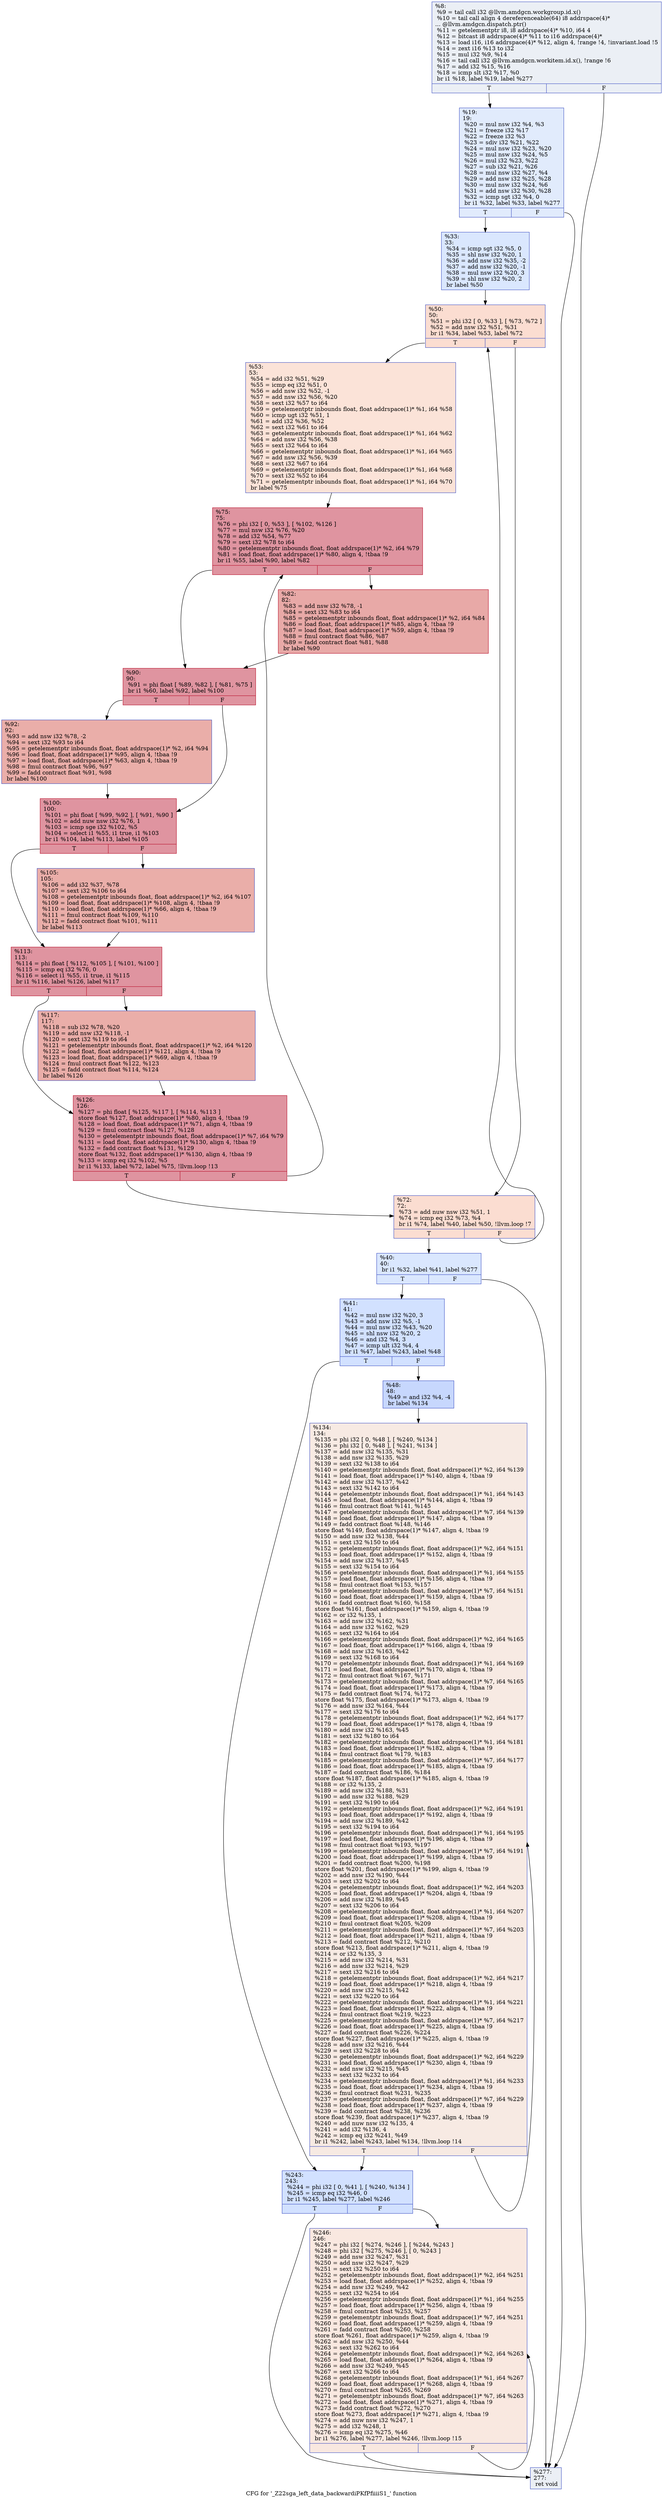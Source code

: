 digraph "CFG for '_Z22sga_left_data_backwardiPKfPfiiiiS1_' function" {
	label="CFG for '_Z22sga_left_data_backwardiPKfPfiiiiS1_' function";

	Node0x4c09480 [shape=record,color="#3d50c3ff", style=filled, fillcolor="#d1dae970",label="{%8:\l  %9 = tail call i32 @llvm.amdgcn.workgroup.id.x()\l  %10 = tail call align 4 dereferenceable(64) i8 addrspace(4)*\l... @llvm.amdgcn.dispatch.ptr()\l  %11 = getelementptr i8, i8 addrspace(4)* %10, i64 4\l  %12 = bitcast i8 addrspace(4)* %11 to i16 addrspace(4)*\l  %13 = load i16, i16 addrspace(4)* %12, align 4, !range !4, !invariant.load !5\l  %14 = zext i16 %13 to i32\l  %15 = mul i32 %9, %14\l  %16 = tail call i32 @llvm.amdgcn.workitem.id.x(), !range !6\l  %17 = add i32 %15, %16\l  %18 = icmp slt i32 %17, %0\l  br i1 %18, label %19, label %277\l|{<s0>T|<s1>F}}"];
	Node0x4c09480:s0 -> Node0x4c0b3f0;
	Node0x4c09480:s1 -> Node0x4c0b480;
	Node0x4c0b3f0 [shape=record,color="#3d50c3ff", style=filled, fillcolor="#bbd1f870",label="{%19:\l19:                                               \l  %20 = mul nsw i32 %4, %3\l  %21 = freeze i32 %17\l  %22 = freeze i32 %3\l  %23 = sdiv i32 %21, %22\l  %24 = mul nsw i32 %23, %20\l  %25 = mul nsw i32 %24, %5\l  %26 = mul i32 %23, %22\l  %27 = sub i32 %21, %26\l  %28 = mul nsw i32 %27, %4\l  %29 = add nsw i32 %25, %28\l  %30 = mul nsw i32 %24, %6\l  %31 = add nsw i32 %30, %28\l  %32 = icmp sgt i32 %4, 0\l  br i1 %32, label %33, label %277\l|{<s0>T|<s1>F}}"];
	Node0x4c0b3f0:s0 -> Node0x4c0b250;
	Node0x4c0b3f0:s1 -> Node0x4c0b480;
	Node0x4c0b250 [shape=record,color="#3d50c3ff", style=filled, fillcolor="#abc8fd70",label="{%33:\l33:                                               \l  %34 = icmp sgt i32 %5, 0\l  %35 = shl nsw i32 %20, 1\l  %36 = add nsw i32 %35, -2\l  %37 = add nsw i32 %20, -1\l  %38 = mul nsw i32 %20, 3\l  %39 = shl nsw i32 %20, 2\l  br label %50\l}"];
	Node0x4c0b250 -> Node0x4c0c330;
	Node0x4c0c3f0 [shape=record,color="#3d50c3ff", style=filled, fillcolor="#abc8fd70",label="{%40:\l40:                                               \l  br i1 %32, label %41, label %277\l|{<s0>T|<s1>F}}"];
	Node0x4c0c3f0:s0 -> Node0x4c0c480;
	Node0x4c0c3f0:s1 -> Node0x4c0b480;
	Node0x4c0c480 [shape=record,color="#3d50c3ff", style=filled, fillcolor="#9abbff70",label="{%41:\l41:                                               \l  %42 = mul nsw i32 %20, 3\l  %43 = add nsw i32 %5, -1\l  %44 = mul nsw i32 %43, %20\l  %45 = shl nsw i32 %20, 2\l  %46 = and i32 %4, 3\l  %47 = icmp ult i32 %4, 4\l  br i1 %47, label %243, label %48\l|{<s0>T|<s1>F}}"];
	Node0x4c0c480:s0 -> Node0x4c0c910;
	Node0x4c0c480:s1 -> Node0x4c0c960;
	Node0x4c0c960 [shape=record,color="#3d50c3ff", style=filled, fillcolor="#81a4fb70",label="{%48:\l48:                                               \l  %49 = and i32 %4, -4\l  br label %134\l}"];
	Node0x4c0c960 -> Node0x4c0cb60;
	Node0x4c0c330 [shape=record,color="#3d50c3ff", style=filled, fillcolor="#f7b39670",label="{%50:\l50:                                               \l  %51 = phi i32 [ 0, %33 ], [ %73, %72 ]\l  %52 = add nsw i32 %51, %31\l  br i1 %34, label %53, label %72\l|{<s0>T|<s1>F}}"];
	Node0x4c0c330:s0 -> Node0x4c0ce20;
	Node0x4c0c330:s1 -> Node0x4c0cc50;
	Node0x4c0ce20 [shape=record,color="#3d50c3ff", style=filled, fillcolor="#f6bfa670",label="{%53:\l53:                                               \l  %54 = add i32 %51, %29\l  %55 = icmp eq i32 %51, 0\l  %56 = add nsw i32 %52, -1\l  %57 = add nsw i32 %56, %20\l  %58 = sext i32 %57 to i64\l  %59 = getelementptr inbounds float, float addrspace(1)* %1, i64 %58\l  %60 = icmp ugt i32 %51, 1\l  %61 = add i32 %36, %52\l  %62 = sext i32 %61 to i64\l  %63 = getelementptr inbounds float, float addrspace(1)* %1, i64 %62\l  %64 = add nsw i32 %56, %38\l  %65 = sext i32 %64 to i64\l  %66 = getelementptr inbounds float, float addrspace(1)* %1, i64 %65\l  %67 = add nsw i32 %56, %39\l  %68 = sext i32 %67 to i64\l  %69 = getelementptr inbounds float, float addrspace(1)* %1, i64 %68\l  %70 = sext i32 %52 to i64\l  %71 = getelementptr inbounds float, float addrspace(1)* %1, i64 %70\l  br label %75\l}"];
	Node0x4c0ce20 -> Node0x4c0db30;
	Node0x4c0cc50 [shape=record,color="#3d50c3ff", style=filled, fillcolor="#f7b39670",label="{%72:\l72:                                               \l  %73 = add nuw nsw i32 %51, 1\l  %74 = icmp eq i32 %73, %4\l  br i1 %74, label %40, label %50, !llvm.loop !7\l|{<s0>T|<s1>F}}"];
	Node0x4c0cc50:s0 -> Node0x4c0c3f0;
	Node0x4c0cc50:s1 -> Node0x4c0c330;
	Node0x4c0db30 [shape=record,color="#b70d28ff", style=filled, fillcolor="#b70d2870",label="{%75:\l75:                                               \l  %76 = phi i32 [ 0, %53 ], [ %102, %126 ]\l  %77 = mul nsw i32 %76, %20\l  %78 = add i32 %54, %77\l  %79 = sext i32 %78 to i64\l  %80 = getelementptr inbounds float, float addrspace(1)* %2, i64 %79\l  %81 = load float, float addrspace(1)* %80, align 4, !tbaa !9\l  br i1 %55, label %90, label %82\l|{<s0>T|<s1>F}}"];
	Node0x4c0db30:s0 -> Node0x4c0e3d0;
	Node0x4c0db30:s1 -> Node0x4c0e460;
	Node0x4c0e460 [shape=record,color="#b70d28ff", style=filled, fillcolor="#ca3b3770",label="{%82:\l82:                                               \l  %83 = add nsw i32 %78, -1\l  %84 = sext i32 %83 to i64\l  %85 = getelementptr inbounds float, float addrspace(1)* %2, i64 %84\l  %86 = load float, float addrspace(1)* %85, align 4, !tbaa !9\l  %87 = load float, float addrspace(1)* %59, align 4, !tbaa !9\l  %88 = fmul contract float %86, %87\l  %89 = fadd contract float %81, %88\l  br label %90\l}"];
	Node0x4c0e460 -> Node0x4c0e3d0;
	Node0x4c0e3d0 [shape=record,color="#b70d28ff", style=filled, fillcolor="#b70d2870",label="{%90:\l90:                                               \l  %91 = phi float [ %89, %82 ], [ %81, %75 ]\l  br i1 %60, label %92, label %100\l|{<s0>T|<s1>F}}"];
	Node0x4c0e3d0:s0 -> Node0x4c0f070;
	Node0x4c0e3d0:s1 -> Node0x4c0f0c0;
	Node0x4c0f070 [shape=record,color="#3d50c3ff", style=filled, fillcolor="#d0473d70",label="{%92:\l92:                                               \l  %93 = add nsw i32 %78, -2\l  %94 = sext i32 %93 to i64\l  %95 = getelementptr inbounds float, float addrspace(1)* %2, i64 %94\l  %96 = load float, float addrspace(1)* %95, align 4, !tbaa !9\l  %97 = load float, float addrspace(1)* %63, align 4, !tbaa !9\l  %98 = fmul contract float %96, %97\l  %99 = fadd contract float %91, %98\l  br label %100\l}"];
	Node0x4c0f070 -> Node0x4c0f0c0;
	Node0x4c0f0c0 [shape=record,color="#b70d28ff", style=filled, fillcolor="#b70d2870",label="{%100:\l100:                                              \l  %101 = phi float [ %99, %92 ], [ %91, %90 ]\l  %102 = add nuw nsw i32 %76, 1\l  %103 = icmp sge i32 %102, %5\l  %104 = select i1 %55, i1 true, i1 %103\l  br i1 %104, label %113, label %105\l|{<s0>T|<s1>F}}"];
	Node0x4c0f0c0:s0 -> Node0x4c0f850;
	Node0x4c0f0c0:s1 -> Node0x4c0f8a0;
	Node0x4c0f8a0 [shape=record,color="#3d50c3ff", style=filled, fillcolor="#d0473d70",label="{%105:\l105:                                              \l  %106 = add i32 %37, %78\l  %107 = sext i32 %106 to i64\l  %108 = getelementptr inbounds float, float addrspace(1)* %2, i64 %107\l  %109 = load float, float addrspace(1)* %108, align 4, !tbaa !9\l  %110 = load float, float addrspace(1)* %66, align 4, !tbaa !9\l  %111 = fmul contract float %109, %110\l  %112 = fadd contract float %101, %111\l  br label %113\l}"];
	Node0x4c0f8a0 -> Node0x4c0f850;
	Node0x4c0f850 [shape=record,color="#b70d28ff", style=filled, fillcolor="#b70d2870",label="{%113:\l113:                                              \l  %114 = phi float [ %112, %105 ], [ %101, %100 ]\l  %115 = icmp eq i32 %76, 0\l  %116 = select i1 %55, i1 true, i1 %115\l  br i1 %116, label %126, label %117\l|{<s0>T|<s1>F}}"];
	Node0x4c0f850:s0 -> Node0x4c0de80;
	Node0x4c0f850:s1 -> Node0x4c0ffa0;
	Node0x4c0ffa0 [shape=record,color="#3d50c3ff", style=filled, fillcolor="#d0473d70",label="{%117:\l117:                                              \l  %118 = sub i32 %78, %20\l  %119 = add nsw i32 %118, -1\l  %120 = sext i32 %119 to i64\l  %121 = getelementptr inbounds float, float addrspace(1)* %2, i64 %120\l  %122 = load float, float addrspace(1)* %121, align 4, !tbaa !9\l  %123 = load float, float addrspace(1)* %69, align 4, !tbaa !9\l  %124 = fmul contract float %122, %123\l  %125 = fadd contract float %114, %124\l  br label %126\l}"];
	Node0x4c0ffa0 -> Node0x4c0de80;
	Node0x4c0de80 [shape=record,color="#b70d28ff", style=filled, fillcolor="#b70d2870",label="{%126:\l126:                                              \l  %127 = phi float [ %125, %117 ], [ %114, %113 ]\l  store float %127, float addrspace(1)* %80, align 4, !tbaa !9\l  %128 = load float, float addrspace(1)* %71, align 4, !tbaa !9\l  %129 = fmul contract float %127, %128\l  %130 = getelementptr inbounds float, float addrspace(1)* %7, i64 %79\l  %131 = load float, float addrspace(1)* %130, align 4, !tbaa !9\l  %132 = fadd contract float %131, %129\l  store float %132, float addrspace(1)* %130, align 4, !tbaa !9\l  %133 = icmp eq i32 %102, %5\l  br i1 %133, label %72, label %75, !llvm.loop !13\l|{<s0>T|<s1>F}}"];
	Node0x4c0de80:s0 -> Node0x4c0cc50;
	Node0x4c0de80:s1 -> Node0x4c0db30;
	Node0x4c0cb60 [shape=record,color="#3d50c3ff", style=filled, fillcolor="#eed0c070",label="{%134:\l134:                                              \l  %135 = phi i32 [ 0, %48 ], [ %240, %134 ]\l  %136 = phi i32 [ 0, %48 ], [ %241, %134 ]\l  %137 = add nsw i32 %135, %31\l  %138 = add nsw i32 %135, %29\l  %139 = sext i32 %138 to i64\l  %140 = getelementptr inbounds float, float addrspace(1)* %2, i64 %139\l  %141 = load float, float addrspace(1)* %140, align 4, !tbaa !9\l  %142 = add nsw i32 %137, %42\l  %143 = sext i32 %142 to i64\l  %144 = getelementptr inbounds float, float addrspace(1)* %1, i64 %143\l  %145 = load float, float addrspace(1)* %144, align 4, !tbaa !9\l  %146 = fmul contract float %141, %145\l  %147 = getelementptr inbounds float, float addrspace(1)* %7, i64 %139\l  %148 = load float, float addrspace(1)* %147, align 4, !tbaa !9\l  %149 = fadd contract float %148, %146\l  store float %149, float addrspace(1)* %147, align 4, !tbaa !9\l  %150 = add nsw i32 %138, %44\l  %151 = sext i32 %150 to i64\l  %152 = getelementptr inbounds float, float addrspace(1)* %2, i64 %151\l  %153 = load float, float addrspace(1)* %152, align 4, !tbaa !9\l  %154 = add nsw i32 %137, %45\l  %155 = sext i32 %154 to i64\l  %156 = getelementptr inbounds float, float addrspace(1)* %1, i64 %155\l  %157 = load float, float addrspace(1)* %156, align 4, !tbaa !9\l  %158 = fmul contract float %153, %157\l  %159 = getelementptr inbounds float, float addrspace(1)* %7, i64 %151\l  %160 = load float, float addrspace(1)* %159, align 4, !tbaa !9\l  %161 = fadd contract float %160, %158\l  store float %161, float addrspace(1)* %159, align 4, !tbaa !9\l  %162 = or i32 %135, 1\l  %163 = add nsw i32 %162, %31\l  %164 = add nsw i32 %162, %29\l  %165 = sext i32 %164 to i64\l  %166 = getelementptr inbounds float, float addrspace(1)* %2, i64 %165\l  %167 = load float, float addrspace(1)* %166, align 4, !tbaa !9\l  %168 = add nsw i32 %163, %42\l  %169 = sext i32 %168 to i64\l  %170 = getelementptr inbounds float, float addrspace(1)* %1, i64 %169\l  %171 = load float, float addrspace(1)* %170, align 4, !tbaa !9\l  %172 = fmul contract float %167, %171\l  %173 = getelementptr inbounds float, float addrspace(1)* %7, i64 %165\l  %174 = load float, float addrspace(1)* %173, align 4, !tbaa !9\l  %175 = fadd contract float %174, %172\l  store float %175, float addrspace(1)* %173, align 4, !tbaa !9\l  %176 = add nsw i32 %164, %44\l  %177 = sext i32 %176 to i64\l  %178 = getelementptr inbounds float, float addrspace(1)* %2, i64 %177\l  %179 = load float, float addrspace(1)* %178, align 4, !tbaa !9\l  %180 = add nsw i32 %163, %45\l  %181 = sext i32 %180 to i64\l  %182 = getelementptr inbounds float, float addrspace(1)* %1, i64 %181\l  %183 = load float, float addrspace(1)* %182, align 4, !tbaa !9\l  %184 = fmul contract float %179, %183\l  %185 = getelementptr inbounds float, float addrspace(1)* %7, i64 %177\l  %186 = load float, float addrspace(1)* %185, align 4, !tbaa !9\l  %187 = fadd contract float %186, %184\l  store float %187, float addrspace(1)* %185, align 4, !tbaa !9\l  %188 = or i32 %135, 2\l  %189 = add nsw i32 %188, %31\l  %190 = add nsw i32 %188, %29\l  %191 = sext i32 %190 to i64\l  %192 = getelementptr inbounds float, float addrspace(1)* %2, i64 %191\l  %193 = load float, float addrspace(1)* %192, align 4, !tbaa !9\l  %194 = add nsw i32 %189, %42\l  %195 = sext i32 %194 to i64\l  %196 = getelementptr inbounds float, float addrspace(1)* %1, i64 %195\l  %197 = load float, float addrspace(1)* %196, align 4, !tbaa !9\l  %198 = fmul contract float %193, %197\l  %199 = getelementptr inbounds float, float addrspace(1)* %7, i64 %191\l  %200 = load float, float addrspace(1)* %199, align 4, !tbaa !9\l  %201 = fadd contract float %200, %198\l  store float %201, float addrspace(1)* %199, align 4, !tbaa !9\l  %202 = add nsw i32 %190, %44\l  %203 = sext i32 %202 to i64\l  %204 = getelementptr inbounds float, float addrspace(1)* %2, i64 %203\l  %205 = load float, float addrspace(1)* %204, align 4, !tbaa !9\l  %206 = add nsw i32 %189, %45\l  %207 = sext i32 %206 to i64\l  %208 = getelementptr inbounds float, float addrspace(1)* %1, i64 %207\l  %209 = load float, float addrspace(1)* %208, align 4, !tbaa !9\l  %210 = fmul contract float %205, %209\l  %211 = getelementptr inbounds float, float addrspace(1)* %7, i64 %203\l  %212 = load float, float addrspace(1)* %211, align 4, !tbaa !9\l  %213 = fadd contract float %212, %210\l  store float %213, float addrspace(1)* %211, align 4, !tbaa !9\l  %214 = or i32 %135, 3\l  %215 = add nsw i32 %214, %31\l  %216 = add nsw i32 %214, %29\l  %217 = sext i32 %216 to i64\l  %218 = getelementptr inbounds float, float addrspace(1)* %2, i64 %217\l  %219 = load float, float addrspace(1)* %218, align 4, !tbaa !9\l  %220 = add nsw i32 %215, %42\l  %221 = sext i32 %220 to i64\l  %222 = getelementptr inbounds float, float addrspace(1)* %1, i64 %221\l  %223 = load float, float addrspace(1)* %222, align 4, !tbaa !9\l  %224 = fmul contract float %219, %223\l  %225 = getelementptr inbounds float, float addrspace(1)* %7, i64 %217\l  %226 = load float, float addrspace(1)* %225, align 4, !tbaa !9\l  %227 = fadd contract float %226, %224\l  store float %227, float addrspace(1)* %225, align 4, !tbaa !9\l  %228 = add nsw i32 %216, %44\l  %229 = sext i32 %228 to i64\l  %230 = getelementptr inbounds float, float addrspace(1)* %2, i64 %229\l  %231 = load float, float addrspace(1)* %230, align 4, !tbaa !9\l  %232 = add nsw i32 %215, %45\l  %233 = sext i32 %232 to i64\l  %234 = getelementptr inbounds float, float addrspace(1)* %1, i64 %233\l  %235 = load float, float addrspace(1)* %234, align 4, !tbaa !9\l  %236 = fmul contract float %231, %235\l  %237 = getelementptr inbounds float, float addrspace(1)* %7, i64 %229\l  %238 = load float, float addrspace(1)* %237, align 4, !tbaa !9\l  %239 = fadd contract float %238, %236\l  store float %239, float addrspace(1)* %237, align 4, !tbaa !9\l  %240 = add nuw nsw i32 %135, 4\l  %241 = add i32 %136, 4\l  %242 = icmp eq i32 %241, %49\l  br i1 %242, label %243, label %134, !llvm.loop !14\l|{<s0>T|<s1>F}}"];
	Node0x4c0cb60:s0 -> Node0x4c0c910;
	Node0x4c0cb60:s1 -> Node0x4c0cb60;
	Node0x4c0c910 [shape=record,color="#3d50c3ff", style=filled, fillcolor="#9abbff70",label="{%243:\l243:                                              \l  %244 = phi i32 [ 0, %41 ], [ %240, %134 ]\l  %245 = icmp eq i32 %46, 0\l  br i1 %245, label %277, label %246\l|{<s0>T|<s1>F}}"];
	Node0x4c0c910:s0 -> Node0x4c0b480;
	Node0x4c0c910:s1 -> Node0x4c0e8f0;
	Node0x4c0e8f0 [shape=record,color="#3d50c3ff", style=filled, fillcolor="#f1ccb870",label="{%246:\l246:                                              \l  %247 = phi i32 [ %274, %246 ], [ %244, %243 ]\l  %248 = phi i32 [ %275, %246 ], [ 0, %243 ]\l  %249 = add nsw i32 %247, %31\l  %250 = add nsw i32 %247, %29\l  %251 = sext i32 %250 to i64\l  %252 = getelementptr inbounds float, float addrspace(1)* %2, i64 %251\l  %253 = load float, float addrspace(1)* %252, align 4, !tbaa !9\l  %254 = add nsw i32 %249, %42\l  %255 = sext i32 %254 to i64\l  %256 = getelementptr inbounds float, float addrspace(1)* %1, i64 %255\l  %257 = load float, float addrspace(1)* %256, align 4, !tbaa !9\l  %258 = fmul contract float %253, %257\l  %259 = getelementptr inbounds float, float addrspace(1)* %7, i64 %251\l  %260 = load float, float addrspace(1)* %259, align 4, !tbaa !9\l  %261 = fadd contract float %260, %258\l  store float %261, float addrspace(1)* %259, align 4, !tbaa !9\l  %262 = add nsw i32 %250, %44\l  %263 = sext i32 %262 to i64\l  %264 = getelementptr inbounds float, float addrspace(1)* %2, i64 %263\l  %265 = load float, float addrspace(1)* %264, align 4, !tbaa !9\l  %266 = add nsw i32 %249, %45\l  %267 = sext i32 %266 to i64\l  %268 = getelementptr inbounds float, float addrspace(1)* %1, i64 %267\l  %269 = load float, float addrspace(1)* %268, align 4, !tbaa !9\l  %270 = fmul contract float %265, %269\l  %271 = getelementptr inbounds float, float addrspace(1)* %7, i64 %263\l  %272 = load float, float addrspace(1)* %271, align 4, !tbaa !9\l  %273 = fadd contract float %272, %270\l  store float %273, float addrspace(1)* %271, align 4, !tbaa !9\l  %274 = add nuw nsw i32 %247, 1\l  %275 = add i32 %248, 1\l  %276 = icmp eq i32 %275, %46\l  br i1 %276, label %277, label %246, !llvm.loop !15\l|{<s0>T|<s1>F}}"];
	Node0x4c0e8f0:s0 -> Node0x4c0b480;
	Node0x4c0e8f0:s1 -> Node0x4c0e8f0;
	Node0x4c0b480 [shape=record,color="#3d50c3ff", style=filled, fillcolor="#d1dae970",label="{%277:\l277:                                              \l  ret void\l}"];
}
